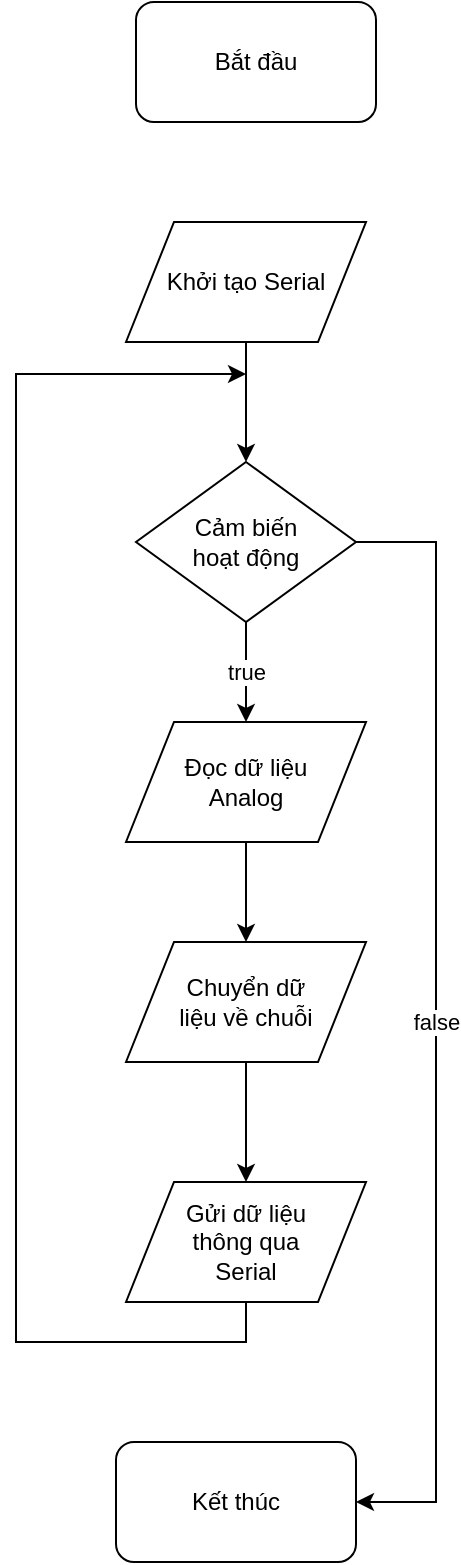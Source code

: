 <mxfile version="10.6.9" type="github"><diagram id="NYLsgjUGh0cqu2vsNhUR" name="Page-1"><mxGraphModel dx="778" dy="521" grid="1" gridSize="10" guides="1" tooltips="1" connect="1" arrows="1" fold="1" page="1" pageScale="1" pageWidth="850" pageHeight="1100" math="0" shadow="0"><root><mxCell id="0"/><mxCell id="1" parent="0"/><mxCell id="qOMcdEvme9_l6NqU6thQ-2" value="Bắt đầu" style="rounded=1;whiteSpace=wrap;html=1;" vertex="1" parent="1"><mxGeometry x="340" y="120" width="120" height="60" as="geometry"/></mxCell><mxCell id="qOMcdEvme9_l6NqU6thQ-10" style="edgeStyle=orthogonalEdgeStyle;rounded=0;orthogonalLoop=1;jettySize=auto;html=1;exitX=0.5;exitY=1;exitDx=0;exitDy=0;entryX=0.5;entryY=0;entryDx=0;entryDy=0;" edge="1" parent="1" source="qOMcdEvme9_l6NqU6thQ-3" target="qOMcdEvme9_l6NqU6thQ-8"><mxGeometry relative="1" as="geometry"/></mxCell><mxCell id="qOMcdEvme9_l6NqU6thQ-3" value="Khởi tạo Serial" style="shape=parallelogram;perimeter=parallelogramPerimeter;whiteSpace=wrap;html=1;" vertex="1" parent="1"><mxGeometry x="335" y="230" width="120" height="60" as="geometry"/></mxCell><mxCell id="qOMcdEvme9_l6NqU6thQ-12" style="edgeStyle=orthogonalEdgeStyle;rounded=0;orthogonalLoop=1;jettySize=auto;html=1;exitX=0.5;exitY=1;exitDx=0;exitDy=0;" edge="1" parent="1" source="qOMcdEvme9_l6NqU6thQ-4" target="qOMcdEvme9_l6NqU6thQ-5"><mxGeometry relative="1" as="geometry"/></mxCell><mxCell id="qOMcdEvme9_l6NqU6thQ-4" value="Đọc dữ liệu&lt;br&gt; Analog" style="shape=parallelogram;perimeter=parallelogramPerimeter;whiteSpace=wrap;html=1;" vertex="1" parent="1"><mxGeometry x="335" y="480" width="120" height="60" as="geometry"/></mxCell><mxCell id="qOMcdEvme9_l6NqU6thQ-13" style="edgeStyle=orthogonalEdgeStyle;rounded=0;orthogonalLoop=1;jettySize=auto;html=1;exitX=0.5;exitY=1;exitDx=0;exitDy=0;entryX=0.5;entryY=0;entryDx=0;entryDy=0;" edge="1" parent="1" source="qOMcdEvme9_l6NqU6thQ-5" target="qOMcdEvme9_l6NqU6thQ-6"><mxGeometry relative="1" as="geometry"/></mxCell><mxCell id="qOMcdEvme9_l6NqU6thQ-5" value="Chuyển dữ&lt;br&gt;liệu về chuỗi" style="shape=parallelogram;perimeter=parallelogramPerimeter;whiteSpace=wrap;html=1;" vertex="1" parent="1"><mxGeometry x="335" y="590" width="120" height="60" as="geometry"/></mxCell><mxCell id="qOMcdEvme9_l6NqU6thQ-16" style="edgeStyle=orthogonalEdgeStyle;rounded=0;orthogonalLoop=1;jettySize=auto;html=1;exitX=0.5;exitY=1;exitDx=0;exitDy=0;" edge="1" parent="1" source="qOMcdEvme9_l6NqU6thQ-6"><mxGeometry relative="1" as="geometry"><mxPoint x="395" y="306" as="targetPoint"/><Array as="points"><mxPoint x="395" y="790"/><mxPoint x="280" y="790"/><mxPoint x="280" y="306"/></Array></mxGeometry></mxCell><mxCell id="qOMcdEvme9_l6NqU6thQ-6" value="Gửi dữ liệu&lt;br&gt;thông qua &lt;br&gt;Serial" style="shape=parallelogram;perimeter=parallelogramPerimeter;whiteSpace=wrap;html=1;" vertex="1" parent="1"><mxGeometry x="335" y="710" width="120" height="60" as="geometry"/></mxCell><mxCell id="qOMcdEvme9_l6NqU6thQ-11" value="true" style="edgeStyle=orthogonalEdgeStyle;rounded=0;orthogonalLoop=1;jettySize=auto;html=1;exitX=0.5;exitY=1;exitDx=0;exitDy=0;entryX=0.5;entryY=0;entryDx=0;entryDy=0;" edge="1" parent="1" source="qOMcdEvme9_l6NqU6thQ-8" target="qOMcdEvme9_l6NqU6thQ-4"><mxGeometry relative="1" as="geometry"/></mxCell><mxCell id="qOMcdEvme9_l6NqU6thQ-15" value="false" style="edgeStyle=orthogonalEdgeStyle;rounded=0;orthogonalLoop=1;jettySize=auto;html=1;entryX=1;entryY=0.5;entryDx=0;entryDy=0;" edge="1" parent="1" source="qOMcdEvme9_l6NqU6thQ-8" target="qOMcdEvme9_l6NqU6thQ-14"><mxGeometry relative="1" as="geometry"><Array as="points"><mxPoint x="490" y="390"/><mxPoint x="490" y="870"/></Array></mxGeometry></mxCell><mxCell id="qOMcdEvme9_l6NqU6thQ-8" value="Cảm biến&lt;br&gt;hoạt động" style="rhombus;whiteSpace=wrap;html=1;" vertex="1" parent="1"><mxGeometry x="340" y="350" width="110" height="80" as="geometry"/></mxCell><mxCell id="qOMcdEvme9_l6NqU6thQ-14" value="Kết thúc" style="rounded=1;whiteSpace=wrap;html=1;" vertex="1" parent="1"><mxGeometry x="330" y="840" width="120" height="60" as="geometry"/></mxCell></root></mxGraphModel></diagram></mxfile>
